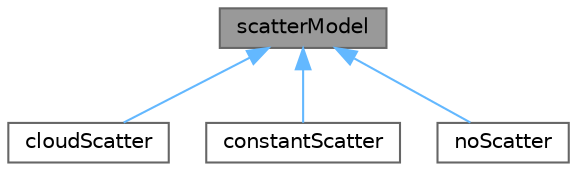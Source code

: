 digraph "scatterModel"
{
 // LATEX_PDF_SIZE
  bgcolor="transparent";
  edge [fontname=Helvetica,fontsize=10,labelfontname=Helvetica,labelfontsize=10];
  node [fontname=Helvetica,fontsize=10,shape=box,height=0.2,width=0.4];
  Node1 [id="Node000001",label="scatterModel",height=0.2,width=0.4,color="gray40", fillcolor="grey60", style="filled", fontcolor="black",tooltip="Base class for radiation scattering."];
  Node1 -> Node2 [id="edge1_Node000001_Node000002",dir="back",color="steelblue1",style="solid",tooltip=" "];
  Node2 [id="Node000002",label="cloudScatter",height=0.2,width=0.4,color="gray40", fillcolor="white", style="filled",URL="$classFoam_1_1radiation_1_1cloudScatter.html",tooltip="Cloud radiation scatter model."];
  Node1 -> Node3 [id="edge2_Node000001_Node000003",dir="back",color="steelblue1",style="solid",tooltip=" "];
  Node3 [id="Node000003",label="constantScatter",height=0.2,width=0.4,color="gray40", fillcolor="white", style="filled",URL="$classFoam_1_1radiation_1_1constantScatter.html",tooltip="Constant radiation scatter coefficient."];
  Node1 -> Node4 [id="edge3_Node000001_Node000004",dir="back",color="steelblue1",style="solid",tooltip=" "];
  Node4 [id="Node000004",label="noScatter",height=0.2,width=0.4,color="gray40", fillcolor="white", style="filled",URL="$classFoam_1_1radiation_1_1noScatter.html",tooltip="Dummy scatter model for 'none'."];
}
